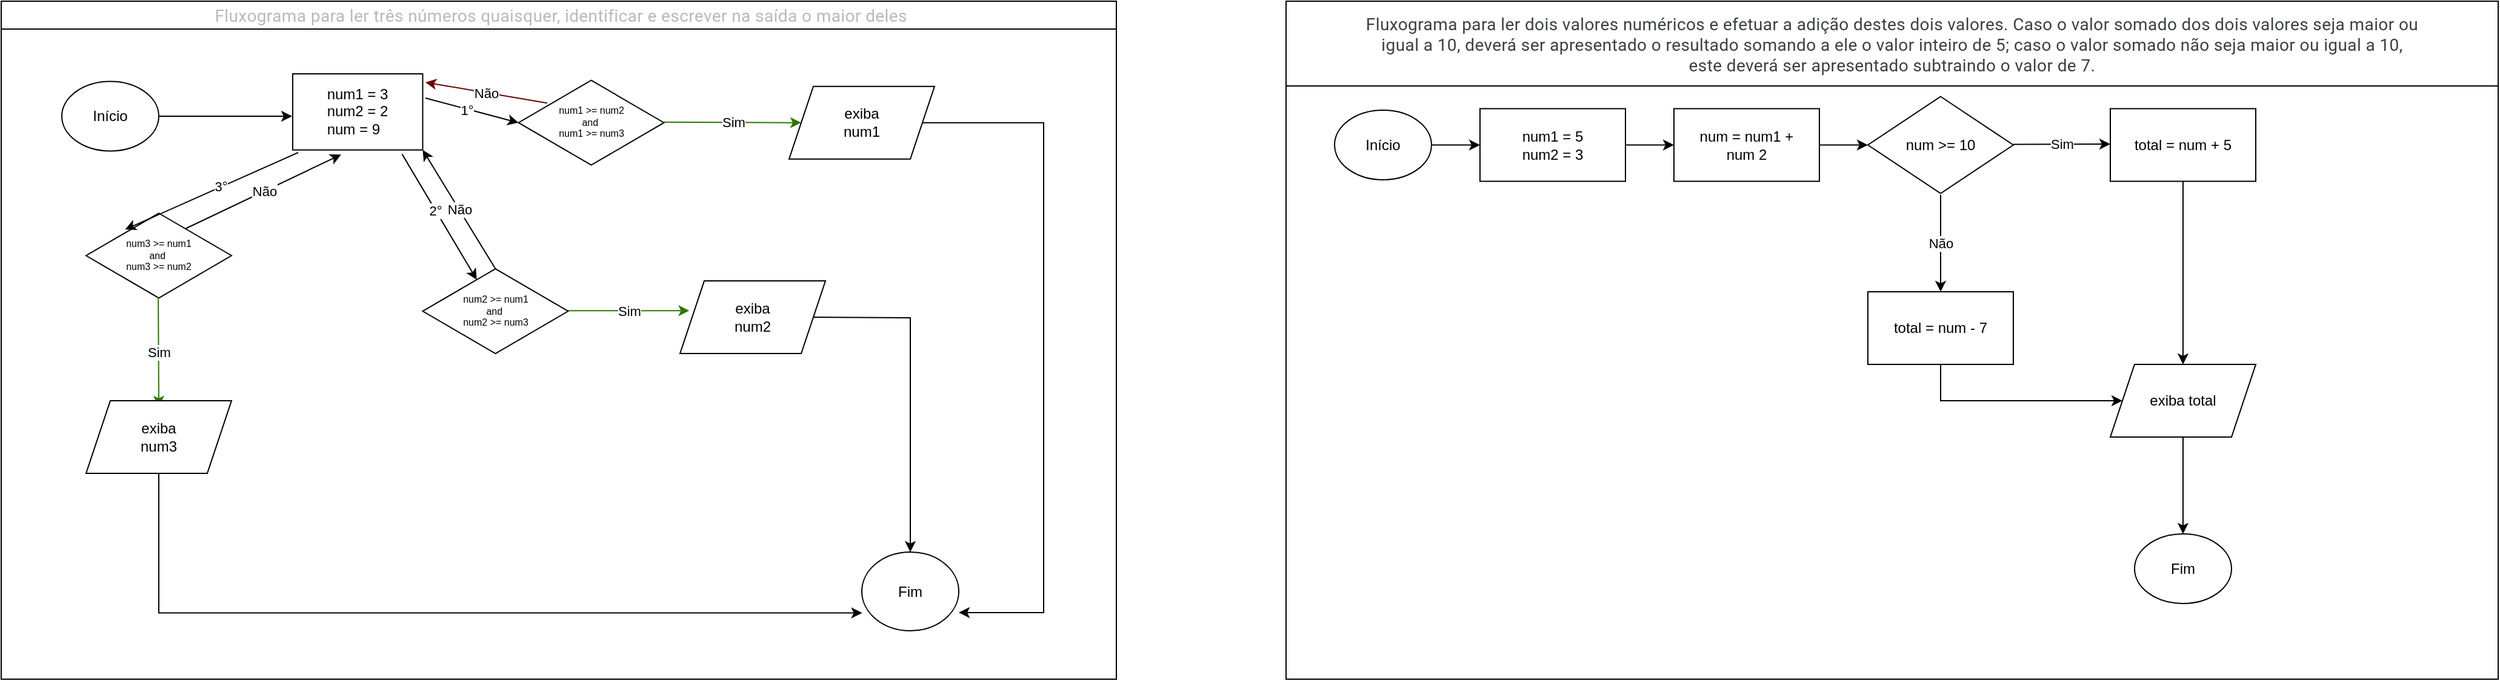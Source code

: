 <mxfile version="26.2.7">
  <diagram name="Page-1" id="74e2e168-ea6b-b213-b513-2b3c1d86103e">
    <mxGraphModel dx="3453" dy="2750" grid="1" gridSize="10" guides="1" tooltips="1" connect="1" arrows="1" fold="1" page="1" pageScale="1" pageWidth="1100" pageHeight="850" background="none" math="0" shadow="0">
      <root>
        <mxCell id="0" />
        <mxCell id="1" parent="0" />
        <mxCell id="UFvfOa0gocDv29ARBhqc-4" value="&lt;span style=&quot;font-family: Roboto, Arial, sans-serif; font-size: 14px; font-weight: 400; letter-spacing: 0.2px; text-align: start;&quot;&gt;&lt;font style=&quot;color: light-dark(rgb(185, 185, 185), rgb(255, 247, 238));&quot;&gt;&amp;nbsp;Fluxograma para ler três números&amp;nbsp;quaisquer, identificar e escrever na saída o maior deles&lt;/font&gt;&lt;/span&gt;" style="swimlane;whiteSpace=wrap;html=1;startSize=23;" parent="1" vertex="1">
          <mxGeometry x="90" y="-710" width="920" height="560" as="geometry" />
        </mxCell>
        <mxCell id="UFvfOa0gocDv29ARBhqc-13" style="edgeStyle=orthogonalEdgeStyle;rounded=0;orthogonalLoop=1;jettySize=auto;html=1;exitX=1;exitY=0.5;exitDx=0;exitDy=0;" parent="UFvfOa0gocDv29ARBhqc-4" source="UFvfOa0gocDv29ARBhqc-6" edge="1">
          <mxGeometry relative="1" as="geometry">
            <mxPoint x="240.0" y="95" as="targetPoint" />
          </mxGeometry>
        </mxCell>
        <mxCell id="UFvfOa0gocDv29ARBhqc-6" value="" style="ellipse;whiteSpace=wrap;html=1;" parent="UFvfOa0gocDv29ARBhqc-4" vertex="1">
          <mxGeometry x="50" y="66.25" width="80" height="57.5" as="geometry" />
        </mxCell>
        <mxCell id="UFvfOa0gocDv29ARBhqc-7" value="Início" style="text;html=1;align=center;verticalAlign=middle;whiteSpace=wrap;rounded=0;" parent="UFvfOa0gocDv29ARBhqc-4" vertex="1">
          <mxGeometry x="60" y="80" width="60" height="30" as="geometry" />
        </mxCell>
        <mxCell id="UFvfOa0gocDv29ARBhqc-8" value="" style="ellipse;whiteSpace=wrap;html=1;" parent="UFvfOa0gocDv29ARBhqc-4" vertex="1">
          <mxGeometry x="710" y="455" width="80" height="65" as="geometry" />
        </mxCell>
        <mxCell id="UFvfOa0gocDv29ARBhqc-9" value="Fim" style="text;html=1;align=center;verticalAlign=middle;whiteSpace=wrap;rounded=0;" parent="UFvfOa0gocDv29ARBhqc-4" vertex="1">
          <mxGeometry x="720" y="472.5" width="60" height="30" as="geometry" />
        </mxCell>
        <mxCell id="UFvfOa0gocDv29ARBhqc-15" value="" style="rhombus;whiteSpace=wrap;html=1;" parent="UFvfOa0gocDv29ARBhqc-4" vertex="1">
          <mxGeometry x="426.78" y="65.35" width="120" height="70" as="geometry" />
        </mxCell>
        <mxCell id="UFvfOa0gocDv29ARBhqc-16" value="" style="rhombus;whiteSpace=wrap;html=1;" parent="UFvfOa0gocDv29ARBhqc-4" vertex="1">
          <mxGeometry x="347.73" y="221.03" width="120" height="70" as="geometry" />
        </mxCell>
        <mxCell id="UFvfOa0gocDv29ARBhqc-27" value="" style="rhombus;whiteSpace=wrap;html=1;" parent="UFvfOa0gocDv29ARBhqc-4" vertex="1">
          <mxGeometry x="70" y="175.12" width="120" height="70" as="geometry" />
        </mxCell>
        <mxCell id="UFvfOa0gocDv29ARBhqc-28" value="num1 &amp;gt;= num2&lt;div&gt;and&amp;nbsp;&lt;/div&gt;&lt;div&gt;num1 &amp;gt;= num3&lt;/div&gt;" style="text;html=1;align=center;verticalAlign=middle;whiteSpace=wrap;rounded=0;fontSize=8;" parent="UFvfOa0gocDv29ARBhqc-4" vertex="1">
          <mxGeometry x="441.78" y="77.85" width="90" height="45" as="geometry" />
        </mxCell>
        <mxCell id="UFvfOa0gocDv29ARBhqc-29" value="num2 &amp;gt;= num1&lt;div&gt;and&amp;nbsp;&lt;/div&gt;&lt;div&gt;num2 &amp;gt;= num3&lt;/div&gt;" style="text;html=1;align=center;verticalAlign=middle;whiteSpace=wrap;rounded=0;fontSize=8;" parent="UFvfOa0gocDv29ARBhqc-4" vertex="1">
          <mxGeometry x="362.73" y="233.53" width="90" height="45" as="geometry" />
        </mxCell>
        <mxCell id="UFvfOa0gocDv29ARBhqc-30" value="num3 &amp;gt;= num1&lt;div&gt;and&amp;nbsp;&lt;/div&gt;&lt;div&gt;num3 &amp;gt;= num2&lt;/div&gt;" style="text;html=1;align=center;verticalAlign=middle;whiteSpace=wrap;rounded=0;fontSize=8;" parent="UFvfOa0gocDv29ARBhqc-4" vertex="1">
          <mxGeometry x="85" y="187.62" width="90" height="45" as="geometry" />
        </mxCell>
        <mxCell id="UFvfOa0gocDv29ARBhqc-32" value="" style="endArrow=classic;html=1;rounded=0;fillColor=#a20025;strokeColor=light-dark(#6F0000,#FF3333);exitX=0.197;exitY=0.268;exitDx=0;exitDy=0;exitPerimeter=0;" parent="UFvfOa0gocDv29ARBhqc-4" source="UFvfOa0gocDv29ARBhqc-15" edge="1">
          <mxGeometry relative="1" as="geometry">
            <mxPoint x="446.92" y="61.61" as="sourcePoint" />
            <mxPoint x="350" y="67" as="targetPoint" />
            <Array as="points" />
          </mxGeometry>
        </mxCell>
        <mxCell id="UFvfOa0gocDv29ARBhqc-33" value="Não" style="edgeLabel;resizable=0;html=1;;align=center;verticalAlign=middle;" parent="UFvfOa0gocDv29ARBhqc-32" connectable="0" vertex="1">
          <mxGeometry relative="1" as="geometry" />
        </mxCell>
        <mxCell id="UFvfOa0gocDv29ARBhqc-36" value="&lt;div&gt;&lt;br&gt;&lt;/div&gt;" style="edgeLabel;html=1;align=center;verticalAlign=middle;resizable=0;points=[];" parent="UFvfOa0gocDv29ARBhqc-32" vertex="1" connectable="0">
          <mxGeometry x="0.043" y="2" relative="1" as="geometry">
            <mxPoint x="37" y="5" as="offset" />
          </mxGeometry>
        </mxCell>
        <mxCell id="UFvfOa0gocDv29ARBhqc-37" value="" style="endArrow=classic;html=1;rounded=0;entryX=0;entryY=0.5;entryDx=0;entryDy=0;" parent="UFvfOa0gocDv29ARBhqc-4" target="UFvfOa0gocDv29ARBhqc-15" edge="1">
          <mxGeometry relative="1" as="geometry">
            <mxPoint x="350" y="80" as="sourcePoint" />
            <mxPoint x="410" y="79" as="targetPoint" />
          </mxGeometry>
        </mxCell>
        <mxCell id="UFvfOa0gocDv29ARBhqc-39" value="1°" style="edgeLabel;html=1;align=center;verticalAlign=middle;resizable=0;points=[];" parent="UFvfOa0gocDv29ARBhqc-37" vertex="1" connectable="0">
          <mxGeometry x="-0.107" y="-1" relative="1" as="geometry">
            <mxPoint as="offset" />
          </mxGeometry>
        </mxCell>
        <mxCell id="UFvfOa0gocDv29ARBhqc-42" value="" style="endArrow=classic;html=1;rounded=0;exitX=0.839;exitY=1.02;exitDx=0;exitDy=0;exitPerimeter=0;" parent="UFvfOa0gocDv29ARBhqc-4" target="UFvfOa0gocDv29ARBhqc-16" edge="1">
          <mxGeometry relative="1" as="geometry">
            <mxPoint x="330.68" y="126.2" as="sourcePoint" />
            <mxPoint x="390" y="123" as="targetPoint" />
            <Array as="points" />
          </mxGeometry>
        </mxCell>
        <mxCell id="UFvfOa0gocDv29ARBhqc-43" value="2°" style="edgeLabel;html=1;align=center;verticalAlign=middle;resizable=0;points=[];" parent="UFvfOa0gocDv29ARBhqc-42" vertex="1" connectable="0">
          <mxGeometry x="-0.107" y="-1" relative="1" as="geometry">
            <mxPoint as="offset" />
          </mxGeometry>
        </mxCell>
        <mxCell id="UFvfOa0gocDv29ARBhqc-47" value="" style="endArrow=classic;html=1;rounded=0;entryX=0.269;entryY=0.192;entryDx=0;entryDy=0;entryPerimeter=0;" parent="UFvfOa0gocDv29ARBhqc-4" target="UFvfOa0gocDv29ARBhqc-27" edge="1">
          <mxGeometry relative="1" as="geometry">
            <mxPoint x="245" y="125" as="sourcePoint" />
            <mxPoint x="335" y="199" as="targetPoint" />
            <Array as="points" />
          </mxGeometry>
        </mxCell>
        <mxCell id="UFvfOa0gocDv29ARBhqc-48" value="3°" style="edgeLabel;html=1;align=center;verticalAlign=middle;resizable=0;points=[];" parent="UFvfOa0gocDv29ARBhqc-47" vertex="1" connectable="0">
          <mxGeometry x="-0.107" y="-1" relative="1" as="geometry">
            <mxPoint as="offset" />
          </mxGeometry>
        </mxCell>
        <mxCell id="UFvfOa0gocDv29ARBhqc-50" value="" style="endArrow=classic;html=1;rounded=0;fillColor=#60a917;strokeColor=#2D7600;entryX=0;entryY=0.5;entryDx=0;entryDy=0;" parent="UFvfOa0gocDv29ARBhqc-4" edge="1" target="UFvfOa0gocDv29ARBhqc-73">
          <mxGeometry relative="1" as="geometry">
            <mxPoint x="546.78" y="99.93" as="sourcePoint" />
            <mxPoint x="646.78" y="99.93" as="targetPoint" />
          </mxGeometry>
        </mxCell>
        <mxCell id="UFvfOa0gocDv29ARBhqc-51" value="Sim" style="edgeLabel;resizable=0;html=1;;align=center;verticalAlign=middle;" parent="UFvfOa0gocDv29ARBhqc-50" connectable="0" vertex="1">
          <mxGeometry relative="1" as="geometry" />
        </mxCell>
        <mxCell id="UFvfOa0gocDv29ARBhqc-53" value="" style="endArrow=classic;html=1;rounded=0;entryX=1;entryY=1;entryDx=0;entryDy=0;exitX=0.5;exitY=0;exitDx=0;exitDy=0;strokeColor=light-dark(#000000,#FF3333);" parent="UFvfOa0gocDv29ARBhqc-4" source="UFvfOa0gocDv29ARBhqc-16" target="wZkj38R6PT5TZQeugZxY-4" edge="1">
          <mxGeometry relative="1" as="geometry">
            <mxPoint x="480" y="187.5" as="sourcePoint" />
            <mxPoint x="336.154" y="106.538" as="targetPoint" />
            <Array as="points" />
          </mxGeometry>
        </mxCell>
        <mxCell id="UFvfOa0gocDv29ARBhqc-54" value="Não" style="edgeLabel;resizable=0;html=1;;align=center;verticalAlign=middle;" parent="UFvfOa0gocDv29ARBhqc-53" connectable="0" vertex="1">
          <mxGeometry relative="1" as="geometry" />
        </mxCell>
        <mxCell id="UFvfOa0gocDv29ARBhqc-55" value="&lt;div&gt;&lt;br&gt;&lt;/div&gt;" style="edgeLabel;html=1;align=center;verticalAlign=middle;resizable=0;points=[];" parent="UFvfOa0gocDv29ARBhqc-53" vertex="1" connectable="0">
          <mxGeometry x="0.043" y="2" relative="1" as="geometry">
            <mxPoint as="offset" />
          </mxGeometry>
        </mxCell>
        <mxCell id="UFvfOa0gocDv29ARBhqc-57" value="" style="endArrow=classic;html=1;rounded=0;fillColor=#60a917;strokeColor=#2D7600;" parent="UFvfOa0gocDv29ARBhqc-4" edge="1">
          <mxGeometry relative="1" as="geometry">
            <mxPoint x="467.73" y="255.61" as="sourcePoint" />
            <mxPoint x="567.73" y="255.61" as="targetPoint" />
          </mxGeometry>
        </mxCell>
        <mxCell id="UFvfOa0gocDv29ARBhqc-58" value="Sim" style="edgeLabel;resizable=0;html=1;;align=center;verticalAlign=middle;" parent="UFvfOa0gocDv29ARBhqc-57" connectable="0" vertex="1">
          <mxGeometry relative="1" as="geometry" />
        </mxCell>
        <mxCell id="UFvfOa0gocDv29ARBhqc-59" value="" style="endArrow=classic;html=1;rounded=0;entryX=0.42;entryY=1.028;entryDx=0;entryDy=0;exitX=0.75;exitY=0;exitDx=0;exitDy=0;strokeColor=light-dark(#000000,#FF3333);entryPerimeter=0;" parent="UFvfOa0gocDv29ARBhqc-4" source="UFvfOa0gocDv29ARBhqc-30" edge="1">
          <mxGeometry relative="1" as="geometry">
            <mxPoint x="400" y="205" as="sourcePoint" />
            <mxPoint x="280.4" y="126.68" as="targetPoint" />
            <Array as="points" />
          </mxGeometry>
        </mxCell>
        <mxCell id="UFvfOa0gocDv29ARBhqc-60" value="Não" style="edgeLabel;resizable=0;html=1;;align=center;verticalAlign=middle;" parent="UFvfOa0gocDv29ARBhqc-59" connectable="0" vertex="1">
          <mxGeometry relative="1" as="geometry" />
        </mxCell>
        <mxCell id="UFvfOa0gocDv29ARBhqc-61" value="&lt;div&gt;&lt;br&gt;&lt;/div&gt;" style="edgeLabel;html=1;align=center;verticalAlign=middle;resizable=0;points=[];" parent="UFvfOa0gocDv29ARBhqc-59" vertex="1" connectable="0">
          <mxGeometry x="0.043" y="2" relative="1" as="geometry">
            <mxPoint as="offset" />
          </mxGeometry>
        </mxCell>
        <mxCell id="UFvfOa0gocDv29ARBhqc-62" value="" style="endArrow=classic;html=1;rounded=0;fillColor=#60a917;strokeColor=#2D7600;entryX=0.5;entryY=0.083;entryDx=0;entryDy=0;entryPerimeter=0;" parent="UFvfOa0gocDv29ARBhqc-4" target="UFvfOa0gocDv29ARBhqc-67" edge="1">
          <mxGeometry relative="1" as="geometry">
            <mxPoint x="129.58" y="245.12" as="sourcePoint" />
            <mxPoint x="130" y="335.12" as="targetPoint" />
          </mxGeometry>
        </mxCell>
        <mxCell id="UFvfOa0gocDv29ARBhqc-63" value="Sim" style="edgeLabel;resizable=0;html=1;;align=center;verticalAlign=middle;" parent="UFvfOa0gocDv29ARBhqc-62" connectable="0" vertex="1">
          <mxGeometry relative="1" as="geometry" />
        </mxCell>
        <mxCell id="UFvfOa0gocDv29ARBhqc-67" value="" style="shape=parallelogram;perimeter=parallelogramPerimeter;whiteSpace=wrap;html=1;fixedSize=1;" parent="UFvfOa0gocDv29ARBhqc-4" vertex="1">
          <mxGeometry x="70" y="330" width="120" height="60" as="geometry" />
        </mxCell>
        <mxCell id="UFvfOa0gocDv29ARBhqc-69" value="exiba num3" style="text;html=1;align=center;verticalAlign=middle;whiteSpace=wrap;rounded=0;" parent="UFvfOa0gocDv29ARBhqc-4" vertex="1">
          <mxGeometry x="100" y="345" width="60" height="30" as="geometry" />
        </mxCell>
        <mxCell id="UFvfOa0gocDv29ARBhqc-70" value="" style="shape=parallelogram;perimeter=parallelogramPerimeter;whiteSpace=wrap;html=1;fixedSize=1;" parent="UFvfOa0gocDv29ARBhqc-4" vertex="1">
          <mxGeometry x="560" y="231.03" width="120" height="60" as="geometry" />
        </mxCell>
        <mxCell id="UFvfOa0gocDv29ARBhqc-76" style="edgeStyle=orthogonalEdgeStyle;rounded=0;orthogonalLoop=1;jettySize=auto;html=1;" parent="UFvfOa0gocDv29ARBhqc-4" target="UFvfOa0gocDv29ARBhqc-8" edge="1">
          <mxGeometry relative="1" as="geometry">
            <mxPoint x="670" y="261" as="sourcePoint" />
          </mxGeometry>
        </mxCell>
        <mxCell id="UFvfOa0gocDv29ARBhqc-71" value="exiba num2" style="text;html=1;align=center;verticalAlign=middle;whiteSpace=wrap;rounded=0;" parent="UFvfOa0gocDv29ARBhqc-4" vertex="1">
          <mxGeometry x="590" y="246.03" width="60" height="30" as="geometry" />
        </mxCell>
        <mxCell id="UFvfOa0gocDv29ARBhqc-73" value="" style="shape=parallelogram;perimeter=parallelogramPerimeter;whiteSpace=wrap;html=1;fixedSize=1;" parent="UFvfOa0gocDv29ARBhqc-4" vertex="1">
          <mxGeometry x="650" y="70.35" width="120" height="60" as="geometry" />
        </mxCell>
        <mxCell id="UFvfOa0gocDv29ARBhqc-74" value="exiba num1" style="text;html=1;align=center;verticalAlign=middle;whiteSpace=wrap;rounded=0;" parent="UFvfOa0gocDv29ARBhqc-4" vertex="1">
          <mxGeometry x="680" y="85.0" width="60" height="30" as="geometry" />
        </mxCell>
        <mxCell id="UFvfOa0gocDv29ARBhqc-75" style="edgeStyle=orthogonalEdgeStyle;rounded=0;orthogonalLoop=1;jettySize=auto;html=1;exitX=0.5;exitY=1;exitDx=0;exitDy=0;entryX=0.004;entryY=0.773;entryDx=0;entryDy=0;entryPerimeter=0;" parent="UFvfOa0gocDv29ARBhqc-4" source="UFvfOa0gocDv29ARBhqc-67" target="UFvfOa0gocDv29ARBhqc-8" edge="1">
          <mxGeometry relative="1" as="geometry" />
        </mxCell>
        <mxCell id="UFvfOa0gocDv29ARBhqc-77" style="edgeStyle=orthogonalEdgeStyle;rounded=0;orthogonalLoop=1;jettySize=auto;html=1;exitX=1;exitY=0.5;exitDx=0;exitDy=0;entryX=1;entryY=0.769;entryDx=0;entryDy=0;entryPerimeter=0;" parent="UFvfOa0gocDv29ARBhqc-4" source="UFvfOa0gocDv29ARBhqc-73" target="UFvfOa0gocDv29ARBhqc-8" edge="1">
          <mxGeometry relative="1" as="geometry">
            <Array as="points">
              <mxPoint x="860" y="100" />
              <mxPoint x="860" y="505" />
            </Array>
          </mxGeometry>
        </mxCell>
        <mxCell id="wZkj38R6PT5TZQeugZxY-4" value="" style="rounded=0;whiteSpace=wrap;html=1;" vertex="1" parent="UFvfOa0gocDv29ARBhqc-4">
          <mxGeometry x="240.46" y="60" width="107.27" height="62.85" as="geometry" />
        </mxCell>
        <mxCell id="wZkj38R6PT5TZQeugZxY-6" value="&lt;span style=&quot;text-align: left;&quot;&gt;num1 = 3&lt;/span&gt;&lt;div style=&quot;text-align: left;&quot;&gt;num2 = 2&lt;/div&gt;&lt;div style=&quot;text-align: left;&quot;&gt;&lt;span style=&quot;background-color: transparent; color: light-dark(rgb(0, 0, 0), rgb(255, 255, 255));&quot;&gt;num = 9&lt;/span&gt;&lt;/div&gt;" style="text;html=1;align=center;verticalAlign=middle;whiteSpace=wrap;rounded=0;" vertex="1" parent="UFvfOa0gocDv29ARBhqc-4">
          <mxGeometry x="264.09" y="76.43" width="60" height="30" as="geometry" />
        </mxCell>
        <mxCell id="UFvfOa0gocDv29ARBhqc-81" value="" style="swimlane;whiteSpace=wrap;html=1;startSize=70;" parent="1" vertex="1">
          <mxGeometry x="1150" y="-710" width="1000" height="560" as="geometry" />
        </mxCell>
        <mxCell id="UFvfOa0gocDv29ARBhqc-82" value="&lt;span style=&quot;color: rgb(60, 64, 67); font-family: Roboto, Arial, sans-serif; font-size: 14px; letter-spacing: 0.2px; text-align: start;&quot;&gt;Fluxograma para ler dois valores numéricos&amp;nbsp;e efetuar a adição destes dois valores. Caso o valor somado dos dois valores&amp;nbsp;seja maior ou igual a 10, deverá ser apresentado o resultado somando a ele o&amp;nbsp;valor inteiro de 5; caso o valor somado não seja maior ou igual a 10, este&amp;nbsp;deverá ser apresentado subtraindo o valor de 7.&lt;/span&gt;" style="text;html=1;align=center;verticalAlign=middle;whiteSpace=wrap;rounded=0;" parent="UFvfOa0gocDv29ARBhqc-81" vertex="1">
          <mxGeometry x="50" y="6.25" width="900" height="60" as="geometry" />
        </mxCell>
        <mxCell id="wZkj38R6PT5TZQeugZxY-32" style="edgeStyle=orthogonalEdgeStyle;rounded=0;orthogonalLoop=1;jettySize=auto;html=1;exitX=1;exitY=0.5;exitDx=0;exitDy=0;entryX=0;entryY=0.5;entryDx=0;entryDy=0;" edge="1" parent="UFvfOa0gocDv29ARBhqc-81" source="wZkj38R6PT5TZQeugZxY-1" target="wZkj38R6PT5TZQeugZxY-8">
          <mxGeometry relative="1" as="geometry" />
        </mxCell>
        <mxCell id="wZkj38R6PT5TZQeugZxY-1" value="" style="ellipse;whiteSpace=wrap;html=1;" vertex="1" parent="UFvfOa0gocDv29ARBhqc-81">
          <mxGeometry x="40" y="90" width="80" height="57.5" as="geometry" />
        </mxCell>
        <mxCell id="wZkj38R6PT5TZQeugZxY-2" value="Início" style="text;html=1;align=center;verticalAlign=middle;whiteSpace=wrap;rounded=0;" vertex="1" parent="UFvfOa0gocDv29ARBhqc-81">
          <mxGeometry x="50" y="103.75" width="60" height="30" as="geometry" />
        </mxCell>
        <mxCell id="wZkj38R6PT5TZQeugZxY-31" style="edgeStyle=orthogonalEdgeStyle;rounded=0;orthogonalLoop=1;jettySize=auto;html=1;exitX=1;exitY=0.5;exitDx=0;exitDy=0;entryX=0;entryY=0.5;entryDx=0;entryDy=0;" edge="1" parent="UFvfOa0gocDv29ARBhqc-81" source="wZkj38R6PT5TZQeugZxY-8" target="wZkj38R6PT5TZQeugZxY-10">
          <mxGeometry relative="1" as="geometry" />
        </mxCell>
        <mxCell id="wZkj38R6PT5TZQeugZxY-8" value="" style="rounded=0;whiteSpace=wrap;html=1;" vertex="1" parent="UFvfOa0gocDv29ARBhqc-81">
          <mxGeometry x="160" y="88.75" width="120" height="60" as="geometry" />
        </mxCell>
        <mxCell id="wZkj38R6PT5TZQeugZxY-9" value="num1 = 5&lt;div&gt;num2 = 3&lt;/div&gt;" style="text;html=1;align=center;verticalAlign=middle;whiteSpace=wrap;rounded=0;" vertex="1" parent="UFvfOa0gocDv29ARBhqc-81">
          <mxGeometry x="190" y="103.75" width="60" height="30" as="geometry" />
        </mxCell>
        <mxCell id="wZkj38R6PT5TZQeugZxY-30" style="edgeStyle=orthogonalEdgeStyle;rounded=0;orthogonalLoop=1;jettySize=auto;html=1;exitX=1;exitY=0.5;exitDx=0;exitDy=0;entryX=0;entryY=0.5;entryDx=0;entryDy=0;" edge="1" parent="UFvfOa0gocDv29ARBhqc-81" source="wZkj38R6PT5TZQeugZxY-10" target="wZkj38R6PT5TZQeugZxY-12">
          <mxGeometry relative="1" as="geometry" />
        </mxCell>
        <mxCell id="wZkj38R6PT5TZQeugZxY-10" value="" style="rounded=0;whiteSpace=wrap;html=1;" vertex="1" parent="UFvfOa0gocDv29ARBhqc-81">
          <mxGeometry x="320" y="88.75" width="120" height="60" as="geometry" />
        </mxCell>
        <mxCell id="wZkj38R6PT5TZQeugZxY-11" value="num = num1 + num 2" style="text;html=1;align=center;verticalAlign=middle;whiteSpace=wrap;rounded=0;" vertex="1" parent="UFvfOa0gocDv29ARBhqc-81">
          <mxGeometry x="330" y="105.63" width="100" height="26.25" as="geometry" />
        </mxCell>
        <mxCell id="wZkj38R6PT5TZQeugZxY-12" value="" style="rhombus;whiteSpace=wrap;html=1;" vertex="1" parent="UFvfOa0gocDv29ARBhqc-81">
          <mxGeometry x="480" y="78.75" width="120" height="80" as="geometry" />
        </mxCell>
        <mxCell id="wZkj38R6PT5TZQeugZxY-13" value="num &amp;gt;= 10" style="text;html=1;align=center;verticalAlign=middle;whiteSpace=wrap;rounded=0;" vertex="1" parent="UFvfOa0gocDv29ARBhqc-81">
          <mxGeometry x="510" y="103.75" width="60" height="30" as="geometry" />
        </mxCell>
        <mxCell id="wZkj38R6PT5TZQeugZxY-27" style="edgeStyle=orthogonalEdgeStyle;rounded=0;orthogonalLoop=1;jettySize=auto;html=1;exitX=0.5;exitY=1;exitDx=0;exitDy=0;" edge="1" parent="UFvfOa0gocDv29ARBhqc-81" source="wZkj38R6PT5TZQeugZxY-15" target="wZkj38R6PT5TZQeugZxY-25">
          <mxGeometry relative="1" as="geometry" />
        </mxCell>
        <mxCell id="wZkj38R6PT5TZQeugZxY-15" value="total = num - 7" style="whiteSpace=wrap;html=1;" vertex="1" parent="UFvfOa0gocDv29ARBhqc-81">
          <mxGeometry x="480" y="240" width="120" height="60" as="geometry" />
        </mxCell>
        <mxCell id="wZkj38R6PT5TZQeugZxY-26" style="edgeStyle=orthogonalEdgeStyle;rounded=0;orthogonalLoop=1;jettySize=auto;html=1;exitX=0.5;exitY=1;exitDx=0;exitDy=0;entryX=0.5;entryY=0;entryDx=0;entryDy=0;" edge="1" parent="UFvfOa0gocDv29ARBhqc-81" source="wZkj38R6PT5TZQeugZxY-18" target="wZkj38R6PT5TZQeugZxY-25">
          <mxGeometry relative="1" as="geometry" />
        </mxCell>
        <mxCell id="wZkj38R6PT5TZQeugZxY-18" value="total = num + 5" style="rounded=0;whiteSpace=wrap;html=1;" vertex="1" parent="UFvfOa0gocDv29ARBhqc-81">
          <mxGeometry x="680" y="88.75" width="120" height="60" as="geometry" />
        </mxCell>
        <mxCell id="wZkj38R6PT5TZQeugZxY-19" value="" style="endArrow=classic;html=1;rounded=0;" edge="1" parent="UFvfOa0gocDv29ARBhqc-81">
          <mxGeometry relative="1" as="geometry">
            <mxPoint x="600" y="118.28" as="sourcePoint" />
            <mxPoint x="680" y="118" as="targetPoint" />
          </mxGeometry>
        </mxCell>
        <mxCell id="wZkj38R6PT5TZQeugZxY-20" value="Sim" style="edgeLabel;resizable=0;html=1;;align=center;verticalAlign=middle;" connectable="0" vertex="1" parent="wZkj38R6PT5TZQeugZxY-19">
          <mxGeometry relative="1" as="geometry" />
        </mxCell>
        <mxCell id="wZkj38R6PT5TZQeugZxY-23" value="" style="endArrow=classic;html=1;rounded=0;entryX=0.5;entryY=0;entryDx=0;entryDy=0;" edge="1" parent="UFvfOa0gocDv29ARBhqc-81" target="wZkj38R6PT5TZQeugZxY-15">
          <mxGeometry relative="1" as="geometry">
            <mxPoint x="540" y="160" as="sourcePoint" />
            <mxPoint x="590" y="190" as="targetPoint" />
          </mxGeometry>
        </mxCell>
        <mxCell id="wZkj38R6PT5TZQeugZxY-24" value="Não" style="edgeLabel;resizable=0;html=1;;align=center;verticalAlign=middle;" connectable="0" vertex="1" parent="wZkj38R6PT5TZQeugZxY-23">
          <mxGeometry relative="1" as="geometry" />
        </mxCell>
        <mxCell id="wZkj38R6PT5TZQeugZxY-29" style="edgeStyle=orthogonalEdgeStyle;rounded=0;orthogonalLoop=1;jettySize=auto;html=1;exitX=0.5;exitY=1;exitDx=0;exitDy=0;entryX=0.5;entryY=0;entryDx=0;entryDy=0;" edge="1" parent="UFvfOa0gocDv29ARBhqc-81" source="wZkj38R6PT5TZQeugZxY-25" target="wZkj38R6PT5TZQeugZxY-28">
          <mxGeometry relative="1" as="geometry" />
        </mxCell>
        <mxCell id="wZkj38R6PT5TZQeugZxY-25" value="exiba total" style="shape=parallelogram;perimeter=parallelogramPerimeter;whiteSpace=wrap;html=1;fixedSize=1;" vertex="1" parent="UFvfOa0gocDv29ARBhqc-81">
          <mxGeometry x="680" y="300" width="120" height="60" as="geometry" />
        </mxCell>
        <mxCell id="wZkj38R6PT5TZQeugZxY-28" value="Fim" style="ellipse;whiteSpace=wrap;html=1;" vertex="1" parent="UFvfOa0gocDv29ARBhqc-81">
          <mxGeometry x="700" y="440" width="80" height="57.5" as="geometry" />
        </mxCell>
      </root>
    </mxGraphModel>
  </diagram>
</mxfile>
